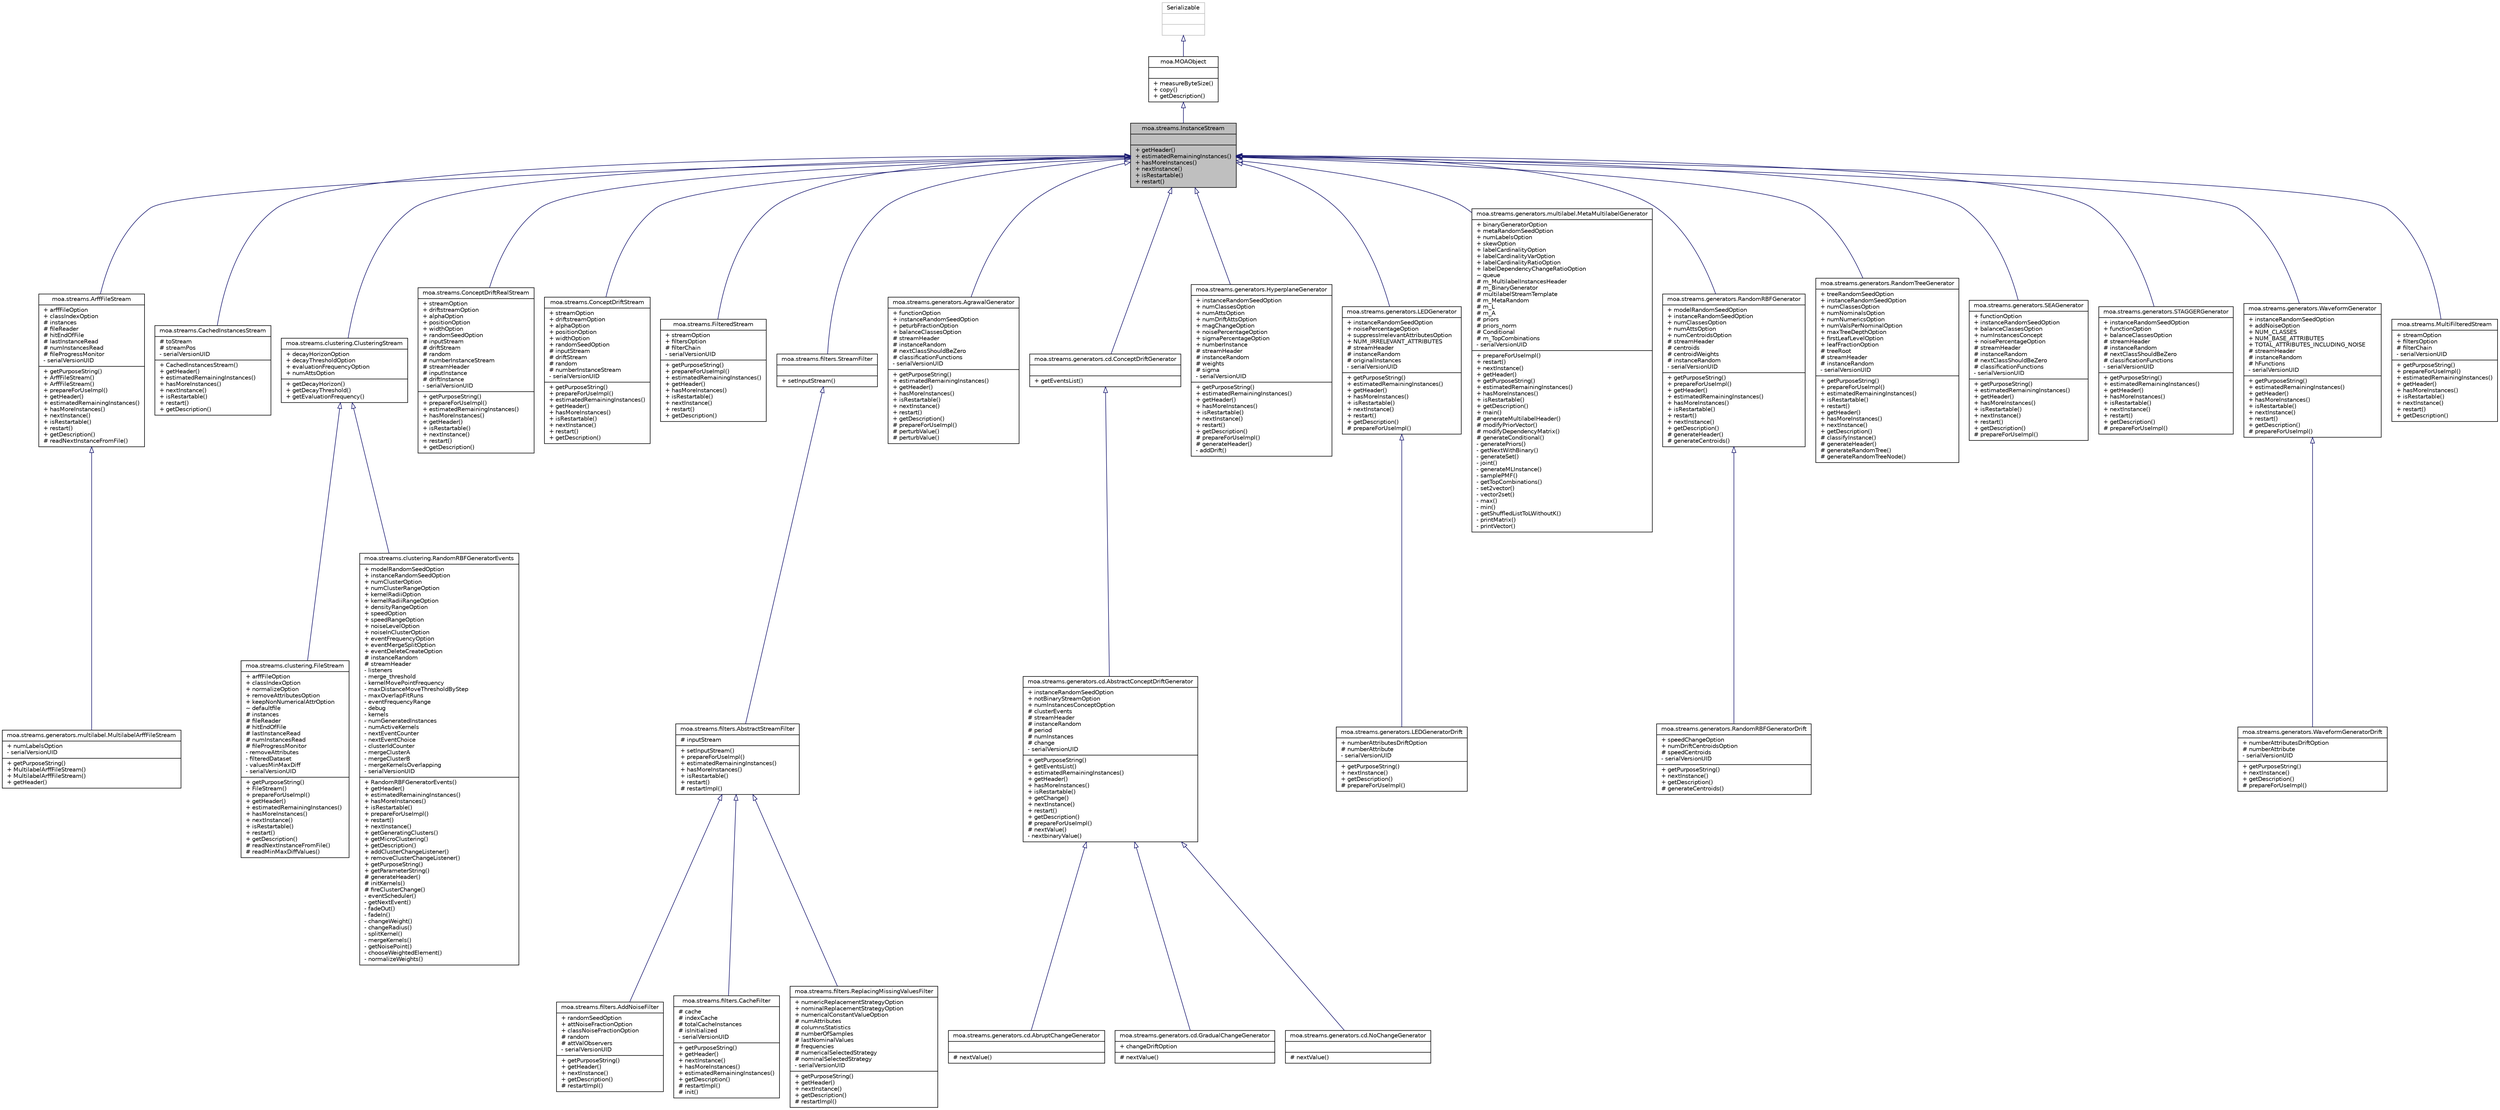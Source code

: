 digraph G
{
  edge [fontname="Helvetica",fontsize="10",labelfontname="Helvetica",labelfontsize="10"];
  node [fontname="Helvetica",fontsize="10",shape=record];
  Node1 [label="{moa.streams.InstanceStream\n||+ getHeader()\l+ estimatedRemainingInstances()\l+ hasMoreInstances()\l+ nextInstance()\l+ isRestartable()\l+ restart()\l}",height=0.2,width=0.4,color="black", fillcolor="grey75", style="filled" fontcolor="black"];
  Node2 -> Node1 [dir=back,color="midnightblue",fontsize="10",style="solid",arrowtail="empty",fontname="Helvetica"];
  Node2 [label="{moa.MOAObject\n||+ measureByteSize()\l+ copy()\l+ getDescription()\l}",height=0.2,width=0.4,color="black", fillcolor="white", style="filled",URL="$interfacemoa_1_1MOAObject.html",tooltip="Interface implemented by classes in MOA, so that all are serializable, can produce..."];
  Node3 -> Node2 [dir=back,color="midnightblue",fontsize="10",style="solid",arrowtail="empty",fontname="Helvetica"];
  Node3 [label="{Serializable\n||}",height=0.2,width=0.4,color="grey75", fillcolor="white", style="filled"];
  Node1 -> Node4 [dir=back,color="midnightblue",fontsize="10",style="solid",arrowtail="empty",fontname="Helvetica"];
  Node4 [label="{moa.streams.ArffFileStream\n|+ arffFileOption\l+ classIndexOption\l# instances\l# fileReader\l# hitEndOfFile\l# lastInstanceRead\l# numInstancesRead\l# fileProgressMonitor\l- serialVersionUID\l|+ getPurposeString()\l+ ArffFileStream()\l+ ArffFileStream()\l+ prepareForUseImpl()\l+ getHeader()\l+ estimatedRemainingInstances()\l+ hasMoreInstances()\l+ nextInstance()\l+ isRestartable()\l+ restart()\l+ getDescription()\l# readNextInstanceFromFile()\l}",height=0.2,width=0.4,color="black", fillcolor="white", style="filled",URL="$classmoa_1_1streams_1_1ArffFileStream.html",tooltip="Stream reader of ARFF files."];
  Node4 -> Node5 [dir=back,color="midnightblue",fontsize="10",style="solid",arrowtail="empty",fontname="Helvetica"];
  Node5 [label="{moa.streams.generators.multilabel.MultilabelArffFileStream\n|+ numLabelsOption\l- serialVersionUID\l|+ getPurposeString()\l+ MultilabelArffFileStream()\l+ MultilabelArffFileStream()\l+ getHeader()\l}",height=0.2,width=0.4,color="black", fillcolor="white", style="filled",URL="$classmoa_1_1streams_1_1generators_1_1multilabel_1_1MultilabelArffFileStream.html",tooltip="Stream reader for ARFF files of multilabel data."];
  Node1 -> Node6 [dir=back,color="midnightblue",fontsize="10",style="solid",arrowtail="empty",fontname="Helvetica"];
  Node6 [label="{moa.streams.CachedInstancesStream\n|# toStream\l# streamPos\l- serialVersionUID\l|+ CachedInstancesStream()\l+ getHeader()\l+ estimatedRemainingInstances()\l+ hasMoreInstances()\l+ nextInstance()\l+ isRestartable()\l+ restart()\l+ getDescription()\l}",height=0.2,width=0.4,color="black", fillcolor="white", style="filled",URL="$classmoa_1_1streams_1_1CachedInstancesStream.html",tooltip="Stream generator for representing a stream that is cached in memory."];
  Node1 -> Node7 [dir=back,color="midnightblue",fontsize="10",style="solid",arrowtail="empty",fontname="Helvetica"];
  Node7 [label="{moa.streams.clustering.ClusteringStream\n|+ decayHorizonOption\l+ decayThresholdOption\l+ evaluationFrequencyOption\l+ numAttsOption\l|+ getDecayHorizon()\l+ getDecayThreshold()\l+ getEvaluationFrequency()\l}",height=0.2,width=0.4,color="black", fillcolor="white", style="filled",URL="$classmoa_1_1streams_1_1clustering_1_1ClusteringStream.html"];
  Node7 -> Node8 [dir=back,color="midnightblue",fontsize="10",style="solid",arrowtail="empty",fontname="Helvetica"];
  Node8 [label="{moa.streams.clustering.FileStream\n|+ arffFileOption\l+ classIndexOption\l+ normalizeOption\l+ removeAttributesOption\l+ keepNonNumericalAttrOption\l~ defaultfile\l# instances\l# fileReader\l# hitEndOfFile\l# lastInstanceRead\l# numInstancesRead\l# fileProgressMonitor\l- removeAttributes\l- filteredDataset\l- valuesMinMaxDiff\l- serialVersionUID\l|+ getPurposeString()\l+ FileStream()\l+ prepareForUseImpl()\l+ getHeader()\l+ estimatedRemainingInstances()\l+ hasMoreInstances()\l+ nextInstance()\l+ isRestartable()\l+ restart()\l+ getDescription()\l# readNextInstanceFromFile()\l# readMinMaxDiffValues()\l}",height=0.2,width=0.4,color="black", fillcolor="white", style="filled",URL="$classmoa_1_1streams_1_1clustering_1_1FileStream.html"];
  Node7 -> Node9 [dir=back,color="midnightblue",fontsize="10",style="solid",arrowtail="empty",fontname="Helvetica"];
  Node9 [label="{moa.streams.clustering.RandomRBFGeneratorEvents\n|+ modelRandomSeedOption\l+ instanceRandomSeedOption\l+ numClusterOption\l+ numClusterRangeOption\l+ kernelRadiiOption\l+ kernelRadiiRangeOption\l+ densityRangeOption\l+ speedOption\l+ speedRangeOption\l+ noiseLevelOption\l+ noiseInClusterOption\l+ eventFrequencyOption\l+ eventMergeSplitOption\l+ eventDeleteCreateOption\l# instanceRandom\l# streamHeader\l- listeners\l- merge_threshold\l- kernelMovePointFrequency\l- maxDistanceMoveThresholdByStep\l- maxOverlapFitRuns\l- eventFrequencyRange\l- debug\l- kernels\l- numGeneratedInstances\l- numActiveKernels\l- nextEventCounter\l- nextEventChoice\l- clusterIdCounter\l- mergeClusterA\l- mergeClusterB\l- mergeKernelsOverlapping\l- serialVersionUID\l|+ RandomRBFGeneratorEvents()\l+ getHeader()\l+ estimatedRemainingInstances()\l+ hasMoreInstances()\l+ isRestartable()\l+ prepareForUseImpl()\l+ restart()\l+ nextInstance()\l+ getGeneratingClusters()\l+ getMicroClustering()\l+ getDescription()\l+ addClusterChangeListener()\l+ removeClusterChangeListener()\l+ getPurposeString()\l+ getParameterString()\l# generateHeader()\l# initKernels()\l# fireClusterChange()\l- eventScheduler()\l- getNextEvent()\l- fadeOut()\l- fadeIn()\l- changeWeight()\l- changeRadius()\l- splitKernel()\l- mergeKernels()\l- getNoisePoint()\l- chooseWeightedElement()\l- normalizeWeights()\l}",height=0.2,width=0.4,color="black", fillcolor="white", style="filled",URL="$classmoa_1_1streams_1_1clustering_1_1RandomRBFGeneratorEvents.html"];
  Node1 -> Node10 [dir=back,color="midnightblue",fontsize="10",style="solid",arrowtail="empty",fontname="Helvetica"];
  Node10 [label="{moa.streams.ConceptDriftRealStream\n|+ streamOption\l+ driftstreamOption\l+ alphaOption\l+ positionOption\l+ widthOption\l+ randomSeedOption\l# inputStream\l# driftStream\l# random\l# numberInstanceStream\l# streamHeader\l# inputInstance\l# driftInstance\l- serialVersionUID\l|+ getPurposeString()\l+ prepareForUseImpl()\l+ estimatedRemainingInstances()\l+ hasMoreInstances()\l+ getHeader()\l+ isRestartable()\l+ nextInstance()\l+ restart()\l+ getDescription()\l}",height=0.2,width=0.4,color="black", fillcolor="white", style="filled",URL="$classmoa_1_1streams_1_1ConceptDriftRealStream.html",tooltip="Stream generator that adds concept drift to examples in a stream with different classes..."];
  Node1 -> Node11 [dir=back,color="midnightblue",fontsize="10",style="solid",arrowtail="empty",fontname="Helvetica"];
  Node11 [label="{moa.streams.ConceptDriftStream\n|+ streamOption\l+ driftstreamOption\l+ alphaOption\l+ positionOption\l+ widthOption\l+ randomSeedOption\l# inputStream\l# driftStream\l# random\l# numberInstanceStream\l- serialVersionUID\l|+ getPurposeString()\l+ prepareForUseImpl()\l+ estimatedRemainingInstances()\l+ getHeader()\l+ hasMoreInstances()\l+ isRestartable()\l+ nextInstance()\l+ restart()\l+ getDescription()\l}",height=0.2,width=0.4,color="black", fillcolor="white", style="filled",URL="$classmoa_1_1streams_1_1ConceptDriftStream.html",tooltip="Stream generator that adds concept drift to examples in a stream."];
  Node1 -> Node12 [dir=back,color="midnightblue",fontsize="10",style="solid",arrowtail="empty",fontname="Helvetica"];
  Node12 [label="{moa.streams.FilteredStream\n|+ streamOption\l+ filtersOption\l# filterChain\l- serialVersionUID\l|+ getPurposeString()\l+ prepareForUseImpl()\l+ estimatedRemainingInstances()\l+ getHeader()\l+ hasMoreInstances()\l+ isRestartable()\l+ nextInstance()\l+ restart()\l+ getDescription()\l}",height=0.2,width=0.4,color="black", fillcolor="white", style="filled",URL="$classmoa_1_1streams_1_1FilteredStream.html",tooltip="Class for representing a stream that is filtered."];
  Node1 -> Node13 [dir=back,color="midnightblue",fontsize="10",style="solid",arrowtail="empty",fontname="Helvetica"];
  Node13 [label="{moa.streams.filters.StreamFilter\n||+ setInputStream()\l}",height=0.2,width=0.4,color="black", fillcolor="white", style="filled",URL="$interfacemoa_1_1streams_1_1filters_1_1StreamFilter.html",tooltip="Interface representing a stream filter."];
  Node13 -> Node14 [dir=back,color="midnightblue",fontsize="10",style="solid",arrowtail="empty",fontname="Helvetica"];
  Node14 [label="{moa.streams.filters.AbstractStreamFilter\n|# inputStream\l|+ setInputStream()\l+ prepareForUseImpl()\l+ estimatedRemainingInstances()\l+ hasMoreInstances()\l+ isRestartable()\l+ restart()\l# restartImpl()\l}",height=0.2,width=0.4,color="black", fillcolor="white", style="filled",URL="$classmoa_1_1streams_1_1filters_1_1AbstractStreamFilter.html",tooltip="Abstract Stream Filter."];
  Node14 -> Node15 [dir=back,color="midnightblue",fontsize="10",style="solid",arrowtail="empty",fontname="Helvetica"];
  Node15 [label="{moa.streams.filters.AddNoiseFilter\n|+ randomSeedOption\l+ attNoiseFractionOption\l+ classNoiseFractionOption\l# random\l# attValObservers\l- serialVersionUID\l|+ getPurposeString()\l+ getHeader()\l+ nextInstance()\l+ getDescription()\l# restartImpl()\l}",height=0.2,width=0.4,color="black", fillcolor="white", style="filled",URL="$classmoa_1_1streams_1_1filters_1_1AddNoiseFilter.html",tooltip="Filter for adding random noise to examples in a stream."];
  Node14 -> Node16 [dir=back,color="midnightblue",fontsize="10",style="solid",arrowtail="empty",fontname="Helvetica"];
  Node16 [label="{moa.streams.filters.CacheFilter\n|# cache\l# indexCache\l# totalCacheInstances\l# isInitialized\l- serialVersionUID\l|+ getPurposeString()\l+ getHeader()\l+ nextInstance()\l+ hasMoreInstances()\l+ estimatedRemainingInstances()\l+ getDescription()\l# restartImpl()\l# init()\l}",height=0.2,width=0.4,color="black", fillcolor="white", style="filled",URL="$classmoa_1_1streams_1_1filters_1_1CacheFilter.html",tooltip="Filter for representing a stream that is cached in memory."];
  Node14 -> Node17 [dir=back,color="midnightblue",fontsize="10",style="solid",arrowtail="empty",fontname="Helvetica"];
  Node17 [label="{moa.streams.filters.ReplacingMissingValuesFilter\n|+ numericReplacementStrategyOption\l+ nominalReplacementStrategyOption\l+ numericalConstantValueOption\l# numAttributes\l# columnsStatistics\l# numberOfSamples\l# lastNominalValues\l# frequencies\l# numericalSelectedStrategy\l# nominalSelectedStrategy\l- serialVersionUID\l|+ getPurposeString()\l+ getHeader()\l+ nextInstance()\l+ getDescription()\l# restartImpl()\l}",height=0.2,width=0.4,color="black", fillcolor="white", style="filled",URL="$classmoa_1_1streams_1_1filters_1_1ReplacingMissingValuesFilter.html",tooltip="Replaces the missing values with another value according to the selected strategy..."];
  Node1 -> Node18 [dir=back,color="midnightblue",fontsize="10",style="solid",arrowtail="empty",fontname="Helvetica"];
  Node18 [label="{moa.streams.generators.AgrawalGenerator\n|+ functionOption\l+ instanceRandomSeedOption\l+ peturbFractionOption\l+ balanceClassesOption\l# streamHeader\l# instanceRandom\l# nextClassShouldBeZero\l# classificationFunctions\l- serialVersionUID\l|+ getPurposeString()\l+ estimatedRemainingInstances()\l+ getHeader()\l+ hasMoreInstances()\l+ isRestartable()\l+ nextInstance()\l+ restart()\l+ getDescription()\l# prepareForUseImpl()\l# perturbValue()\l# perturbValue()\l}",height=0.2,width=0.4,color="black", fillcolor="white", style="filled",URL="$classmoa_1_1streams_1_1generators_1_1AgrawalGenerator.html",tooltip="Stream generator for Agrawal dataset."];
  Node1 -> Node19 [dir=back,color="midnightblue",fontsize="10",style="solid",arrowtail="empty",fontname="Helvetica"];
  Node19 [label="{moa.streams.generators.cd.ConceptDriftGenerator\n||+ getEventsList()\l}",height=0.2,width=0.4,color="black", fillcolor="white", style="filled",URL="$interfacemoa_1_1streams_1_1generators_1_1cd_1_1ConceptDriftGenerator.html"];
  Node19 -> Node20 [dir=back,color="midnightblue",fontsize="10",style="solid",arrowtail="empty",fontname="Helvetica"];
  Node20 [label="{moa.streams.generators.cd.AbstractConceptDriftGenerator\n|+ instanceRandomSeedOption\l+ notBinaryStreamOption\l+ numInstancesConceptOption\l# clusterEvents\l# streamHeader\l# instanceRandom\l# period\l# numInstances\l# change\l- serialVersionUID\l|+ getPurposeString()\l+ getEventsList()\l+ estimatedRemainingInstances()\l+ getHeader()\l+ hasMoreInstances()\l+ isRestartable()\l+ getChange()\l+ nextInstance()\l+ restart()\l+ getDescription()\l# prepareForUseImpl()\l# nextValue()\l- nextbinaryValue()\l}",height=0.2,width=0.4,color="black", fillcolor="white", style="filled",URL="$classmoa_1_1streams_1_1generators_1_1cd_1_1AbstractConceptDriftGenerator.html"];
  Node20 -> Node21 [dir=back,color="midnightblue",fontsize="10",style="solid",arrowtail="empty",fontname="Helvetica"];
  Node21 [label="{moa.streams.generators.cd.AbruptChangeGenerator\n||# nextValue()\l}",height=0.2,width=0.4,color="black", fillcolor="white", style="filled",URL="$classmoa_1_1streams_1_1generators_1_1cd_1_1AbruptChangeGenerator.html"];
  Node20 -> Node22 [dir=back,color="midnightblue",fontsize="10",style="solid",arrowtail="empty",fontname="Helvetica"];
  Node22 [label="{moa.streams.generators.cd.GradualChangeGenerator\n|+ changeDriftOption\l|# nextValue()\l}",height=0.2,width=0.4,color="black", fillcolor="white", style="filled",URL="$classmoa_1_1streams_1_1generators_1_1cd_1_1GradualChangeGenerator.html"];
  Node20 -> Node23 [dir=back,color="midnightblue",fontsize="10",style="solid",arrowtail="empty",fontname="Helvetica"];
  Node23 [label="{moa.streams.generators.cd.NoChangeGenerator\n||# nextValue()\l}",height=0.2,width=0.4,color="black", fillcolor="white", style="filled",URL="$classmoa_1_1streams_1_1generators_1_1cd_1_1NoChangeGenerator.html"];
  Node1 -> Node24 [dir=back,color="midnightblue",fontsize="10",style="solid",arrowtail="empty",fontname="Helvetica"];
  Node24 [label="{moa.streams.generators.HyperplaneGenerator\n|+ instanceRandomSeedOption\l+ numClassesOption\l+ numAttsOption\l+ numDriftAttsOption\l+ magChangeOption\l+ noisePercentageOption\l+ sigmaPercentageOption\l+ numberInstance\l# streamHeader\l# instanceRandom\l# weights\l# sigma\l- serialVersionUID\l|+ getPurposeString()\l+ estimatedRemainingInstances()\l+ getHeader()\l+ hasMoreInstances()\l+ isRestartable()\l+ nextInstance()\l+ restart()\l+ getDescription()\l# prepareForUseImpl()\l# generateHeader()\l- addDrift()\l}",height=0.2,width=0.4,color="black", fillcolor="white", style="filled",URL="$classmoa_1_1streams_1_1generators_1_1HyperplaneGenerator.html",tooltip="Stream generator for Hyperplane data stream."];
  Node1 -> Node25 [dir=back,color="midnightblue",fontsize="10",style="solid",arrowtail="empty",fontname="Helvetica"];
  Node25 [label="{moa.streams.generators.LEDGenerator\n|+ instanceRandomSeedOption\l+ noisePercentageOption\l+ suppressIrrelevantAttributesOption\l+ NUM_IRRELEVANT_ATTRIBUTES\l# streamHeader\l# instanceRandom\l# originalInstances\l- serialVersionUID\l|+ getPurposeString()\l+ estimatedRemainingInstances()\l+ getHeader()\l+ hasMoreInstances()\l+ isRestartable()\l+ nextInstance()\l+ restart()\l+ getDescription()\l# prepareForUseImpl()\l}",height=0.2,width=0.4,color="black", fillcolor="white", style="filled",URL="$classmoa_1_1streams_1_1generators_1_1LEDGenerator.html",tooltip="Stream generator for the problem of predicting the digit displayed on a 7-segment..."];
  Node25 -> Node26 [dir=back,color="midnightblue",fontsize="10",style="solid",arrowtail="empty",fontname="Helvetica"];
  Node26 [label="{moa.streams.generators.LEDGeneratorDrift\n|+ numberAttributesDriftOption\l# numberAttribute\l- serialVersionUID\l|+ getPurposeString()\l+ nextInstance()\l+ getDescription()\l# prepareForUseImpl()\l}",height=0.2,width=0.4,color="black", fillcolor="white", style="filled",URL="$classmoa_1_1streams_1_1generators_1_1LEDGeneratorDrift.html",tooltip="Stream generator for the problem of predicting the digit displayed on a 7-segment..."];
  Node1 -> Node27 [dir=back,color="midnightblue",fontsize="10",style="solid",arrowtail="empty",fontname="Helvetica"];
  Node27 [label="{moa.streams.generators.multilabel.MetaMultilabelGenerator\n|+ binaryGeneratorOption\l+ metaRandomSeedOption\l+ numLabelsOption\l+ skewOption\l+ labelCardinalityOption\l+ labelCardinalityVarOption\l+ labelCardinalityRatioOption\l+ labelDependencyChangeRatioOption\l~ queue\l# m_MultilabelInstancesHeader\l# m_BinaryGenerator\l# multilabelStreamTemplate\l# m_MetaRandom\l# m_L\l# m_A\l# priors\l# priors_norm\l# Conditional\l# m_TopCombinations\l- serialVersionUID\l|+ prepareForUseImpl()\l+ restart()\l+ nextInstance()\l+ getHeader()\l+ getPurposeString()\l+ estimatedRemainingInstances()\l+ hasMoreInstances()\l+ isRestartable()\l+ getDescription()\l+ main()\l# generateMultilabelHeader()\l# modifyPriorVector()\l# modifyDependencyMatrix()\l# generateConditional()\l- generatePriors()\l- getNextWithBinary()\l- generateSet()\l- joint()\l- generateMLInstance()\l- samplePMF()\l- getTopCombinations()\l- set2vector()\l- vector2set()\l- max()\l- min()\l- getShuffledListToLWithoutK()\l- printMatrix()\l- printVector()\l}",height=0.2,width=0.4,color="black", fillcolor="white", style="filled",URL="$classmoa_1_1streams_1_1generators_1_1multilabel_1_1MetaMultilabelGenerator.html",tooltip="Stream generator for multilabel data."];
  Node1 -> Node28 [dir=back,color="midnightblue",fontsize="10",style="solid",arrowtail="empty",fontname="Helvetica"];
  Node28 [label="{moa.streams.generators.RandomRBFGenerator\n|+ modelRandomSeedOption\l+ instanceRandomSeedOption\l+ numClassesOption\l+ numAttsOption\l+ numCentroidsOption\l# streamHeader\l# centroids\l# centroidWeights\l# instanceRandom\l- serialVersionUID\l|+ getPurposeString()\l+ prepareForUseImpl()\l+ getHeader()\l+ estimatedRemainingInstances()\l+ hasMoreInstances()\l+ isRestartable()\l+ restart()\l+ nextInstance()\l+ getDescription()\l# generateHeader()\l# generateCentroids()\l}",height=0.2,width=0.4,color="black", fillcolor="white", style="filled",URL="$classmoa_1_1streams_1_1generators_1_1RandomRBFGenerator.html",tooltip="Stream generator for a random radial basis function stream."];
  Node28 -> Node29 [dir=back,color="midnightblue",fontsize="10",style="solid",arrowtail="empty",fontname="Helvetica"];
  Node29 [label="{moa.streams.generators.RandomRBFGeneratorDrift\n|+ speedChangeOption\l+ numDriftCentroidsOption\l# speedCentroids\l- serialVersionUID\l|+ getPurposeString()\l+ nextInstance()\l+ getDescription()\l# generateCentroids()\l}",height=0.2,width=0.4,color="black", fillcolor="white", style="filled",URL="$classmoa_1_1streams_1_1generators_1_1RandomRBFGeneratorDrift.html",tooltip="Stream generator for a random radial basis function stream with drift."];
  Node1 -> Node30 [dir=back,color="midnightblue",fontsize="10",style="solid",arrowtail="empty",fontname="Helvetica"];
  Node30 [label="{moa.streams.generators.RandomTreeGenerator\n|+ treeRandomSeedOption\l+ instanceRandomSeedOption\l+ numClassesOption\l+ numNominalsOption\l+ numNumericsOption\l+ numValsPerNominalOption\l+ maxTreeDepthOption\l+ firstLeafLevelOption\l+ leafFractionOption\l# treeRoot\l# streamHeader\l# instanceRandom\l- serialVersionUID\l|+ getPurposeString()\l+ prepareForUseImpl()\l+ estimatedRemainingInstances()\l+ isRestartable()\l+ restart()\l+ getHeader()\l+ hasMoreInstances()\l+ nextInstance()\l+ getDescription()\l# classifyInstance()\l# generateHeader()\l# generateRandomTree()\l# generateRandomTreeNode()\l}",height=0.2,width=0.4,color="black", fillcolor="white", style="filled",URL="$classmoa_1_1streams_1_1generators_1_1RandomTreeGenerator.html",tooltip="Stream generator for a stream based on a randomly generated tree."];
  Node1 -> Node31 [dir=back,color="midnightblue",fontsize="10",style="solid",arrowtail="empty",fontname="Helvetica"];
  Node31 [label="{moa.streams.generators.SEAGenerator\n|+ functionOption\l+ instanceRandomSeedOption\l+ balanceClassesOption\l+ numInstancesConcept\l+ noisePercentageOption\l# streamHeader\l# instanceRandom\l# nextClassShouldBeZero\l# classificationFunctions\l- serialVersionUID\l|+ getPurposeString()\l+ estimatedRemainingInstances()\l+ getHeader()\l+ hasMoreInstances()\l+ isRestartable()\l+ nextInstance()\l+ restart()\l+ getDescription()\l# prepareForUseImpl()\l}",height=0.2,width=0.4,color="black", fillcolor="white", style="filled",URL="$classmoa_1_1streams_1_1generators_1_1SEAGenerator.html",tooltip="Stream generator for SEA concepts functions."];
  Node1 -> Node32 [dir=back,color="midnightblue",fontsize="10",style="solid",arrowtail="empty",fontname="Helvetica"];
  Node32 [label="{moa.streams.generators.STAGGERGenerator\n|+ instanceRandomSeedOption\l+ functionOption\l+ balanceClassesOption\l# streamHeader\l# instanceRandom\l# nextClassShouldBeZero\l# classificationFunctions\l- serialVersionUID\l|+ getPurposeString()\l+ estimatedRemainingInstances()\l+ getHeader()\l+ hasMoreInstances()\l+ isRestartable()\l+ nextInstance()\l+ restart()\l+ getDescription()\l# prepareForUseImpl()\l}",height=0.2,width=0.4,color="black", fillcolor="white", style="filled",URL="$classmoa_1_1streams_1_1generators_1_1STAGGERGenerator.html",tooltip="Stream generator for STAGGER Concept functions."];
  Node1 -> Node33 [dir=back,color="midnightblue",fontsize="10",style="solid",arrowtail="empty",fontname="Helvetica"];
  Node33 [label="{moa.streams.generators.WaveformGenerator\n|+ instanceRandomSeedOption\l+ addNoiseOption\l+ NUM_CLASSES\l+ NUM_BASE_ATTRIBUTES\l+ TOTAL_ATTRIBUTES_INCLUDING_NOISE\l# streamHeader\l# instanceRandom\l# hFunctions\l- serialVersionUID\l|+ getPurposeString()\l+ estimatedRemainingInstances()\l+ getHeader()\l+ hasMoreInstances()\l+ isRestartable()\l+ nextInstance()\l+ restart()\l+ getDescription()\l# prepareForUseImpl()\l}",height=0.2,width=0.4,color="black", fillcolor="white", style="filled",URL="$classmoa_1_1streams_1_1generators_1_1WaveformGenerator.html",tooltip="Stream generator for the problem of predicting one of three waveform types."];
  Node33 -> Node34 [dir=back,color="midnightblue",fontsize="10",style="solid",arrowtail="empty",fontname="Helvetica"];
  Node34 [label="{moa.streams.generators.WaveformGeneratorDrift\n|+ numberAttributesDriftOption\l# numberAttribute\l- serialVersionUID\l|+ getPurposeString()\l+ nextInstance()\l+ getDescription()\l# prepareForUseImpl()\l}",height=0.2,width=0.4,color="black", fillcolor="white", style="filled",URL="$classmoa_1_1streams_1_1generators_1_1WaveformGeneratorDrift.html",tooltip="Stream generator for the problem of predicting one of three waveform types with drift..."];
  Node1 -> Node35 [dir=back,color="midnightblue",fontsize="10",style="solid",arrowtail="empty",fontname="Helvetica"];
  Node35 [label="{moa.streams.MultiFilteredStream\n|+ streamOption\l+ filtersOption\l# filterChain\l- serialVersionUID\l|+ getPurposeString()\l+ prepareForUseImpl()\l+ estimatedRemainingInstances()\l+ getHeader()\l+ hasMoreInstances()\l+ isRestartable()\l+ nextInstance()\l+ restart()\l+ getDescription()\l}",height=0.2,width=0.4,color="black", fillcolor="white", style="filled",URL="$classmoa_1_1streams_1_1MultiFilteredStream.html",tooltip="Class for representing a stream that is filtered."];
}

